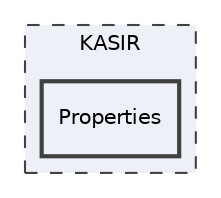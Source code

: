 digraph "KASIR/Properties"
{
 // LATEX_PDF_SIZE
  edge [fontname="Helvetica",fontsize="10",labelfontname="Helvetica",labelfontsize="10"];
  node [fontname="Helvetica",fontsize="10",shape=record];
  compound=true
  subgraph clusterdir_988f114fec1725aded2a9910ed4d4603 {
    graph [ bgcolor="#edf0f7", pencolor="grey25", style="filled,dashed,", label="KASIR", fontname="Helvetica", fontsize="10", URL="dir_988f114fec1725aded2a9910ed4d4603.html"]
  dir_00f851207937ce70a64c3392378e607c [shape=box, label="Properties", style="filled,bold,", fillcolor="#edf0f7", color="grey25", URL="dir_00f851207937ce70a64c3392378e607c.html"];
  }
}
